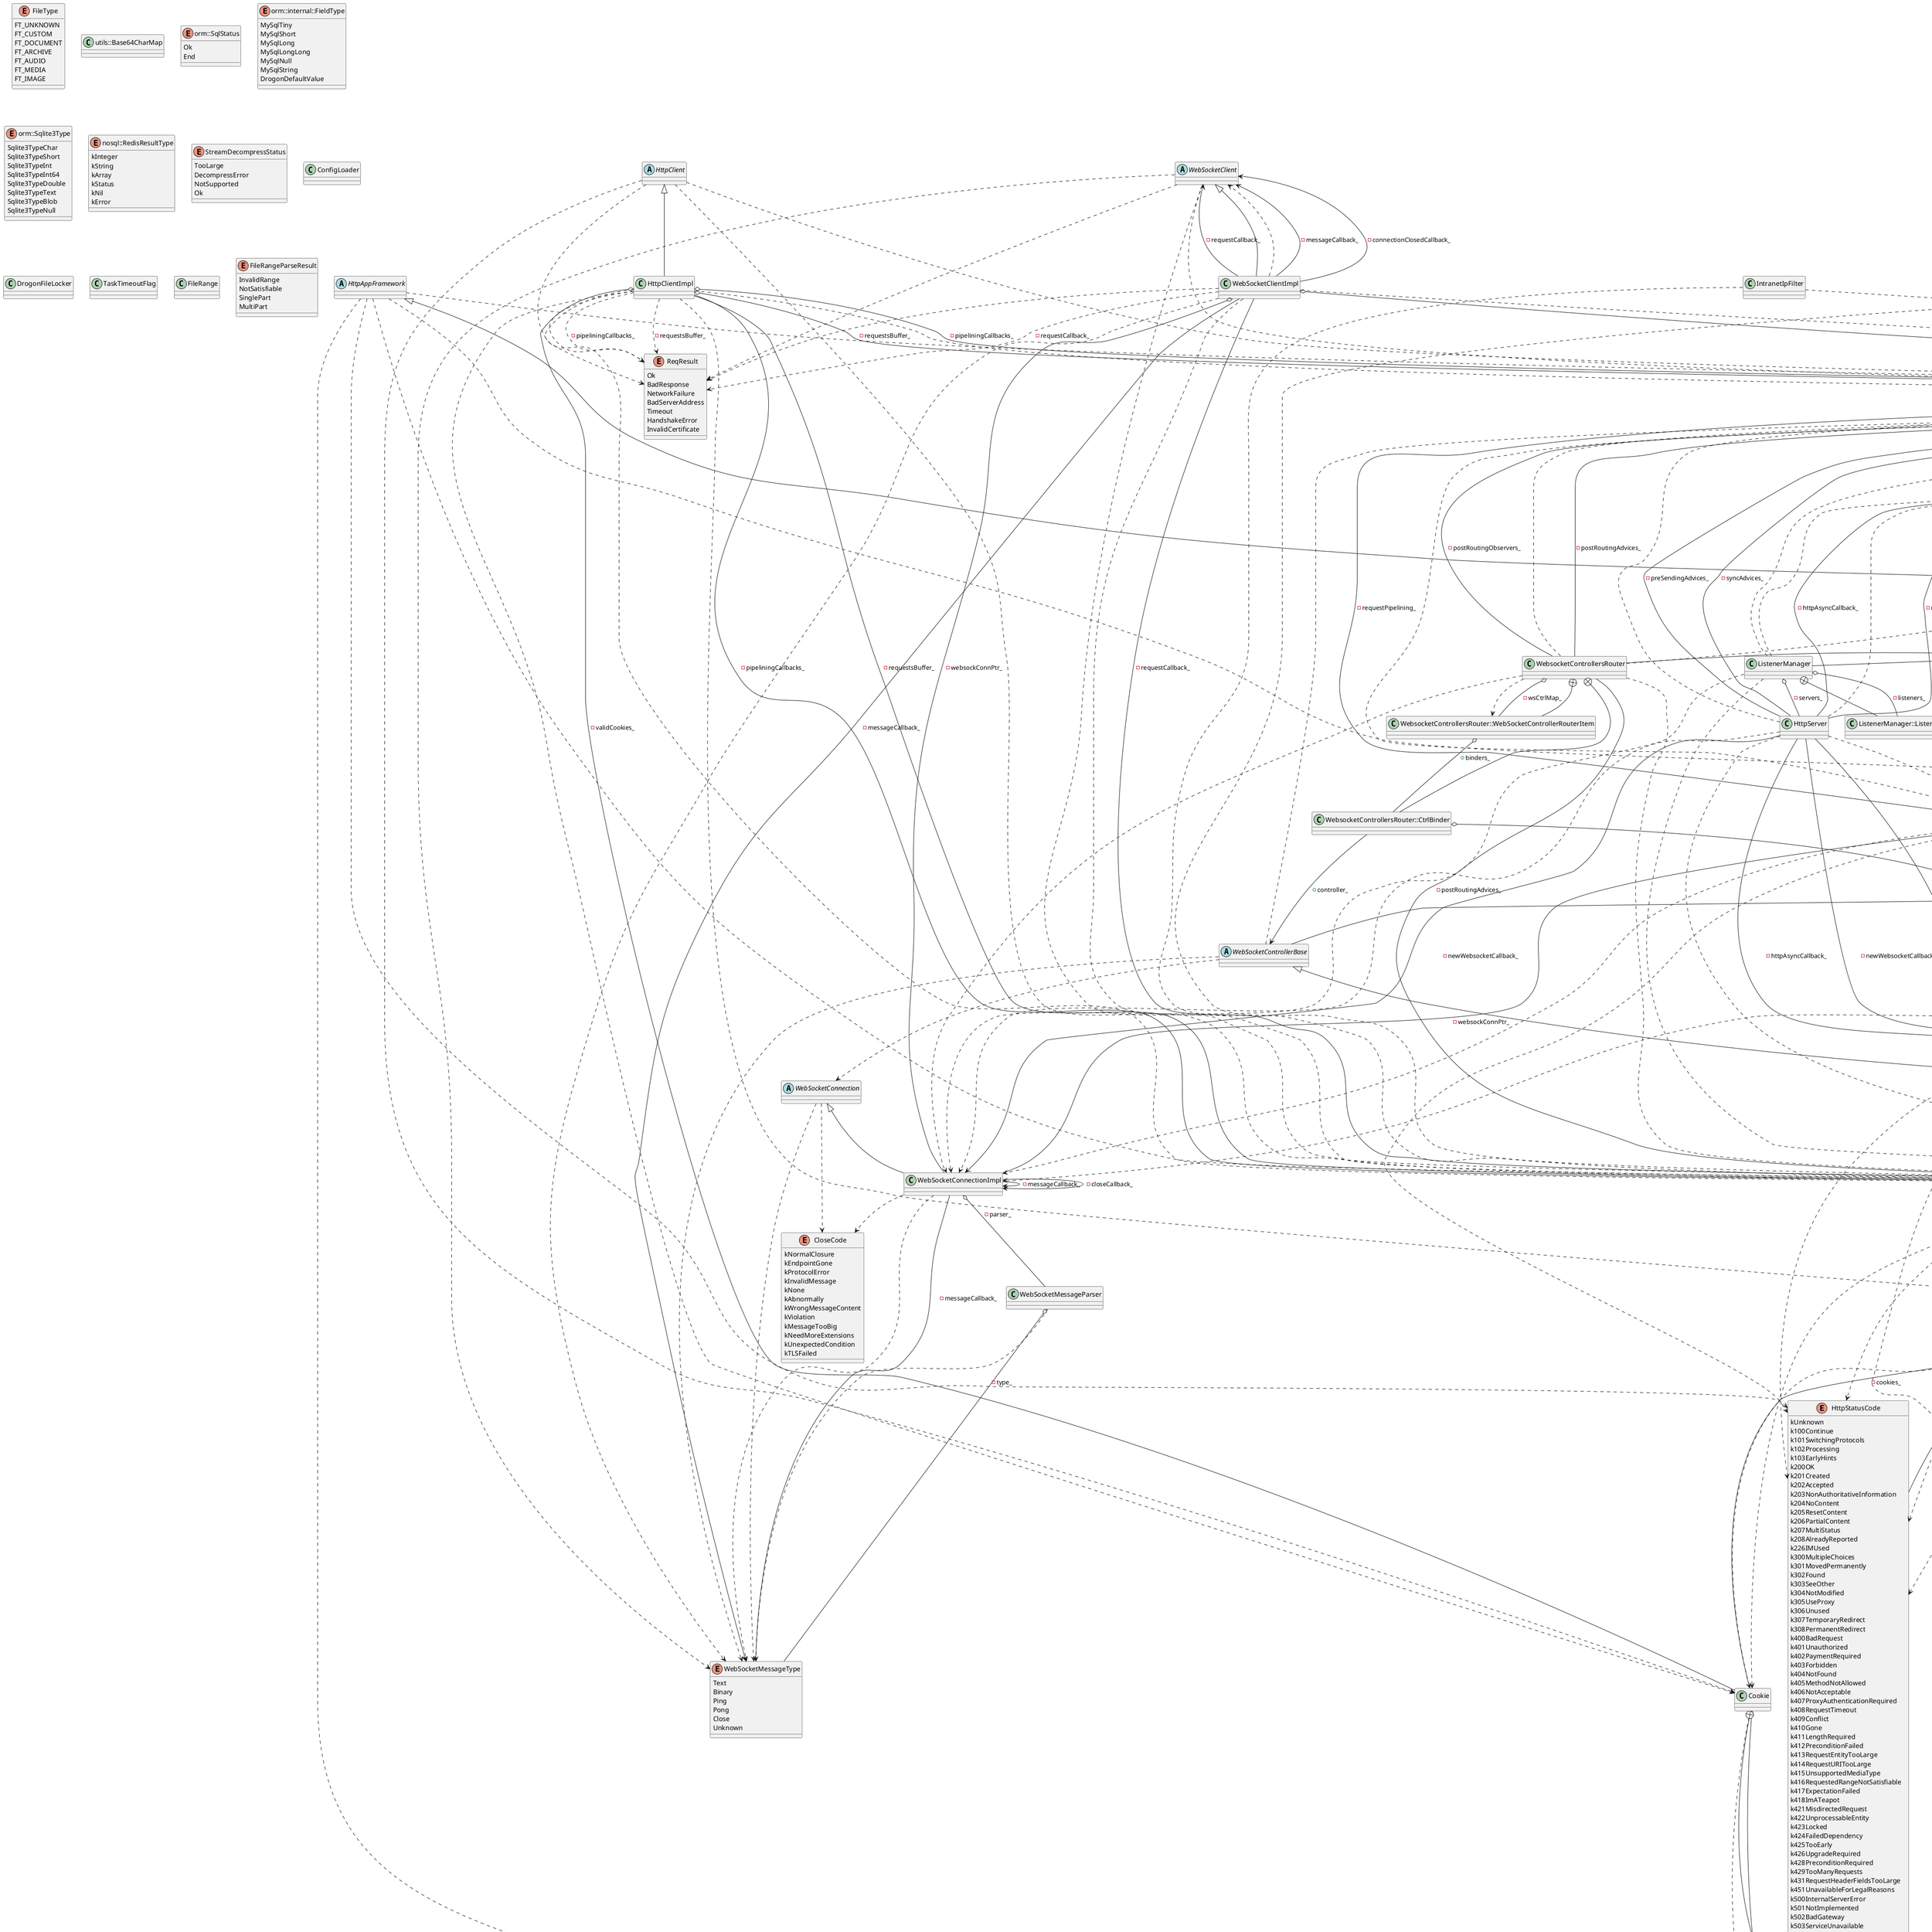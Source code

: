 @startuml
enum "HttpStatusCode" as C_0002294020846573993468
enum C_0002294020846573993468 {
kUnknown
k100Continue
k101SwitchingProtocols
k102Processing
k103EarlyHints
k200OK
k201Created
k202Accepted
k203NonAuthoritativeInformation
k204NoContent
k205ResetContent
k206PartialContent
k207MultiStatus
k208AlreadyReported
k226IMUsed
k300MultipleChoices
k301MovedPermanently
k302Found
k303SeeOther
k304NotModified
k305UseProxy
k306Unused
k307TemporaryRedirect
k308PermanentRedirect
k400BadRequest
k401Unauthorized
k402PaymentRequired
k403Forbidden
k404NotFound
k405MethodNotAllowed
k406NotAcceptable
k407ProxyAuthenticationRequired
k408RequestTimeout
k409Conflict
k410Gone
k411LengthRequired
k412PreconditionFailed
k413RequestEntityTooLarge
k414RequestURITooLarge
k415UnsupportedMediaType
k416RequestedRangeNotSatisfiable
k417ExpectationFailed
k418ImATeapot
k421MisdirectedRequest
k422UnprocessableEntity
k423Locked
k424FailedDependency
k425TooEarly
k426UpgradeRequired
k428PreconditionRequired
k429TooManyRequests
k431RequestHeaderFieldsTooLarge
k451UnavailableForLegalReasons
k500InternalServerError
k501NotImplemented
k502BadGateway
k503ServiceUnavailable
k504GatewayTimeout
k505HTTPVersionNotSupported
k506VariantAlsoNegotiates
k507InsufficientStorage
k508LoopDetected
k510NotExtended
k511NetworkAuthenticationRequired
}
enum "Version" as C_0000197817700020926822
enum C_0000197817700020926822 {
kUnknown
kHttp10
kHttp11
}
enum "ContentType" as C_0002066557435230642449
enum C_0002066557435230642449 {
CT_NONE
CT_APPLICATION_JSON
CT_TEXT_PLAIN
CT_TEXT_HTML
CT_APPLICATION_X_FORM
CT_APPLICATION_X_JAVASCRIPT
CT_TEXT_CSS
CT_TEXT_XML
CT_APPLICATION_XML
CT_TEXT_XSL
CT_APPLICATION_WASM
CT_APPLICATION_OCTET_STREAM
CT_APPLICATION_X_FONT_TRUETYPE
CT_APPLICATION_X_FONT_OPENTYPE
CT_APPLICATION_FONT_WOFF
CT_APPLICATION_FONT_WOFF2
CT_APPLICATION_VND_MS_FONTOBJ
CT_APPLICATION_PDF
CT_IMAGE_SVG_XML
CT_IMAGE_PNG
CT_IMAGE_WEBP
CT_IMAGE_AVIF
CT_IMAGE_JPG
CT_IMAGE_GIF
CT_IMAGE_XICON
CT_IMAGE_ICNS
CT_IMAGE_BMP
CT_MULTIPART_FORM_DATA
CT_CUSTOM
}
enum "FileType" as C_0000046087860677639494
enum C_0000046087860677639494 {
FT_UNKNOWN
FT_CUSTOM
FT_DOCUMENT
FT_ARCHIVE
FT_AUDIO
FT_MEDIA
FT_IMAGE
}
enum "HttpMethod" as C_0002297089588192879184
enum C_0002297089588192879184 {
Get
Post
Head
Put
Delete
Options
Patch
Invalid
}
enum "ReqResult" as C_0002149760671946388471
enum C_0002149760671946388471 {
Ok
BadResponse
NetworkFailure
BadServerAddress
Timeout
HandshakeError
InvalidCertificate
}
enum "WebSocketMessageType" as C_0001493037087324526865
enum C_0001493037087324526865 {
Text
Binary
Ping
Pong
Close
Unknown
}
abstract "HttpMessageBody" as C_0001754708542321847598
abstract C_0001754708542321847598 {
}
enum "HttpMessageBody::BodyType" as C_0000852635415549067921
enum C_0000852635415549067921 {
kNone
kString
kStringView
}
class "HttpMessageStringBody" as C_0001277789552022385231
class C_0001277789552022385231 {
}
class "HttpMessageStringViewBody" as C_0002060394961817502911
class C_0002060394961817502911 {
}
class "DrClassMap" as C_0000226157856975215688
class C_0000226157856975215688 {
}
class "Cookie" as C_0000629720874538387081
class C_0000629720874538387081 {
}
enum "Cookie::SameSite" as C_0001487955549808305189
enum C_0001487955549808305189 {
kNull
kLax
kStrict
kNone
}
class "HttpViewData" as C_0001371109155471867910
class C_0001371109155471867910 {
}
abstract "HttpResponse" as C_0001901795027020512498
abstract C_0001901795027020512498 {
}
class "utils::Base64CharMap" as C_0000809694871541360801
class C_0000809694871541360801 {
}
class "HttpResponseImpl" as C_0000381476730916804538
class C_0000381476730916804538 {
}
class "DrObjectBase" as C_0000948678946378292650
class C_0000948678946378292650 {
}
class "DrObject<T>" as C_0000928351319055387329
class C_0000928351319055387329 {
}
class "Session" as C_0001154883658290103158
class C_0001154883658290103158 {
}
class "Attributes" as C_0000856886442257969515
class C_0000856886442257969515 {
}
class "UploadFile" as C_0001615461992216996730
class C_0001615461992216996730 {
}
abstract "HttpRequest" as C_0001190870941872623442
abstract C_0001190870941872623442 {
}
abstract "HttpFilterBase" as C_0001287349830889935744
abstract C_0001287349830889935744 {
}
class "HttpFilter<T,_Bool AutoCreation>" as C_0000031631007973654078
class C_0000031631007973654078 {
}
class "LocalHostFilter" as C_0001201580713638217777
class C_0001201580713638217777 {
}
class "CallbackEntry" as C_0000090521162796328593
class C_0000090521162796328593 {
}
class "CacheMap<T1,T2>" as C_0001718377259596257071
class C_0001718377259596257071 {
}
class "HttpFile" as C_0001523417402752130926
class C_0001523417402752130926 {
}
class "MultiPartParser" as C_0001601606743768578298
class C_0001601606743768578298 {
}
abstract "DrTemplateBase" as C_0000286555068366301766
abstract C_0000286555068366301766 {
}
class "DrTemplate<T>" as C_0000730908334399288167
class C_0000730908334399288167 {
}
class "NotFound" as C_0001702311134469454529
class C_0001702311134469454529 {
}
enum "PluginStatus" as C_0002179084495633963903
enum C_0002179084495633963903 {
None
Initializing
Initialized
}
abstract "PluginBase" as C_0001766132705992294525
abstract C_0001766132705992294525 {
}
class "IsPlugin<T>" as C_0000757665531058320208
class C_0000757665531058320208 {
}
class "Plugin<T>" as C_0000090245984191403772
class C_0000090245984191403772 {
}
class "orm::DrogonDbException" as C_0000490701912571951483
class C_0000490701912571951483 {
}
class "orm::Failure" as C_0000456369170220033535
class C_0000456369170220033535 {
}
class "orm::BrokenConnection" as C_0001376443961393314631
class C_0001376443961393314631 {
}
class "orm::SqlError" as C_0000110094149694428433
class C_0000110094149694428433 {
}
class "orm::InDoubtError" as C_0001329812002507284968
class C_0001329812002507284968 {
}
class "orm::TransactionRollback" as C_0001914524283162894475
class C_0001914524283162894475 {
}
class "orm::SerializationFailure" as C_0001257602633022102086
class C_0001257602633022102086 {
}
class "orm::StatementCompletionUnknown" as C_0000994616565579621556
class C_0000994616565579621556 {
}
class "orm::DeadlockDetected" as C_0001888794958766654274
class C_0001888794958766654274 {
}
class "orm::InternalError" as C_0002261831672566029641
class C_0002261831672566029641 {
}
class "orm::TimeoutError" as C_0002302674545447868988
class C_0002302674545447868988 {
}
class "orm::UsageError" as C_0000254083566728914352
class C_0000254083566728914352 {
}
class "orm::ArgumentError" as C_0000916768331014483169
class C_0000916768331014483169 {
}
class "orm::ConversionError" as C_0001845087573322512354
class C_0001845087573322512354 {
}
class "orm::RangeError" as C_0001211430318191908949
class C_0001211430318191908949 {
}
class "orm::UnexpectedRows" as C_0000875683457816288818
class C_0000875683457816288818 {
}
class "orm::FeatureNotSupported" as C_0000303146722636107252
class C_0000303146722636107252 {
}
class "orm::DataException" as C_0000450066591467892548
class C_0000450066591467892548 {
}
class "orm::IntegrityConstraintViolation" as C_0000183985701049491110
class C_0000183985701049491110 {
}
class "orm::RestrictViolation" as C_0001486865965422908195
class C_0001486865965422908195 {
}
class "orm::NotNullViolation" as C_0001815296255384798414
class C_0001815296255384798414 {
}
class "orm::ForeignKeyViolation" as C_0000507707051843650703
class C_0000507707051843650703 {
}
class "orm::UniqueViolation" as C_0002008857915781258230
class C_0002008857915781258230 {
}
class "orm::CheckViolation" as C_0001924239052726442346
class C_0001924239052726442346 {
}
class "orm::InvalidCursorState" as C_0001566428556455139836
class C_0001566428556455139836 {
}
class "orm::InvalidSqlStatementName" as C_0000759062901150113307
class C_0000759062901150113307 {
}
class "orm::InvalidCursorName" as C_0001606121618321444316
class C_0001606121618321444316 {
}
class "orm::SyntaxError" as C_0000259099048957574831
class C_0000259099048957574831 {
}
class "orm::UndefinedColumn" as C_0001273053679516529581
class C_0001273053679516529581 {
}
class "orm::UndefinedFunction" as C_0000175001950433608832
class C_0000175001950433608832 {
}
class "orm::UndefinedTable" as C_0000506640526327418335
class C_0000506640526327418335 {
}
class "orm::InsufficientPrivilege" as C_0000615127120924718627
class C_0000615127120924718627 {
}
class "orm::InsufficientResources" as C_0002116496948881352812
class C_0002116496948881352812 {
}
class "orm::DiskFull" as C_0001472863203085702367
class C_0001472863203085702367 {
}
class "orm::OutOfMemory" as C_0000590086373805922620
class C_0000590086373805922620 {
}
class "orm::TooManyConnections" as C_0001565267492265102292
class C_0001565267492265102292 {
}
class "orm::ArrayParser" as C_0001031019763544911241
class C_0001031019763544911241 {
}
enum "orm::ArrayParser::juncture" as C_0000013326278086451119
enum C_0000013326278086451119 {
row_start
row_end
null_value
string_value
done
}
enum "orm::SqlStatus" as C_0000864614178541128980
enum C_0000864614178541128980 {
Ok
End
}
class "orm::Result" as C_0001879694154331038123
class C_0001879694154331038123 {
}
class "orm::Row" as C_0001497249381223800335
class C_0001497249381223800335 {
}
class "orm::Field" as C_0000384421613627818213
class C_0000384421613627818213 {
}
class "orm::ConstResultIterator" as C_0000759497631999745177
class C_0000759497631999745177 {
}
class "orm::ConstReverseResultIterator" as C_0001683013422590829842
class C_0001683013422590829842 {
}
class "orm::ConstRowIterator" as C_0001908145275863799607
class C_0001908145275863799607 {
}
class "orm::ConstReverseRowIterator" as C_0000154149308819588584
class C_0000154149308819588584 {
}
class "orm::DefaultValue" as C_0001242350316431051799
class C_0001242350316431051799 {
}
enum "orm::internal::FieldType" as C_0001803163228504873872
enum C_0001803163228504873872 {
MySqlTiny
MySqlShort
MySqlLong
MySqlLongLong
MySqlNull
MySqlString
DrogonDefaultValue
}
class "orm::internal::FunctionTraits<void (*)()>" as C_0000513185118210984636
class C_0000513185118210984636 {
}
class "orm::internal::FunctionTraits<Function>" as C_0001957603977180218076
class C_0001957603977180218076 {
}
class "orm::internal::FunctionTraits<ReturnType (ClassType::*)(Arguments...) const>" as C_0000443970950058419486
class C_0000443970950058419486 {
}
class "orm::internal::FunctionTraits<ReturnType (ClassType::*)(Arguments...)>" as C_0001417883023260479158
class C_0001417883023260479158 {
}
class "orm::internal::FunctionTraits<void (*)(const orm::Result &)>" as C_0000205829849769570168
class C_0000205829849769570168 {
}
class "orm::internal::FunctionTraits<void (*)(const orm::DrogonDbException &)>" as C_0001346608393855696837
class C_0001346608393855696837 {
}
class "orm::internal::FunctionTraits<void (*)(const std::__exception_ptr::exception_ptr &)>" as C_0001142968759717352443
class C_0001142968759717352443 {
}
class "orm::internal::FunctionTraits<ReturnType (*)(bool>" as C_0000567210264324755522
class C_0000567210264324755522 {
}
class "orm::internal::FunctionTraits<ReturnType (*)(Arguments...)>" as C_0001981897510351264598
class C_0001981897510351264598 {
}
class "orm::internal::VectorTypeTraits<T>" as C_0000786554807114980109
class C_0000786554807114980109 {
}
class "orm::internal::VectorTypeTraits<std::vector<std::shared_ptr<type-parameter-0-0>,std::allocator<std::shared_ptr<type-parameter-0-0>>>>" as C_0000874217699456090752
class C_0000874217699456090752 {
}
class "orm::internal::VectorTypeTraits<std::string>" as C_0001028932301327099173
class C_0001028932301327099173 {
}
class "orm::internal::CallbackArgTypeTraits<T>" as C_0001591051183953441591
class C_0001591051183953441591 {
}
class "orm::internal::CallbackArgTypeTraits<T *>" as C_0000843017854924881578
class C_0000843017854924881578 {
}
class "orm::internal::CallbackArgTypeTraits<T &>" as C_0001623635363292769104
class C_0001623635363292769104 {
}
class "orm::internal::CallbackArgTypeTraits<T &&>" as C_0000449587150521759061
class C_0000449587150521759061 {
}
class "orm::internal::CallbackArgTypeTraits<const type-parameter-0-0 &>" as C_0000863179859175409524
class C_0000863179859175409524 {
}
abstract "orm::internal::CallbackHolderBase" as C_0000811563132313094349
abstract C_0000811563132313094349 {
}
class "orm::internal::CallbackHolder<Function>" as C_0001889359869870982877
class C_0001889359869870982877 {
}
class "orm::internal::SqlBinder" as C_0000468897011034681203
class C_0000468897011034681203 {
}
class "orm::internal::FunctionTraits<>" as C_0002073642679454323555
class C_0002073642679454323555 {
}
enum "orm::ClientType" as C_0002190783142543069125
enum C_0002190783142543069125 {
PostgreSQL
Mysql
Sqlite3
}
enum "orm::Sqlite3Type" as C_0001301027004849434510
enum C_0001301027004849434510 {
Sqlite3TypeChar
Sqlite3TypeShort
Sqlite3TypeInt
Sqlite3TypeInt64
Sqlite3TypeDouble
Sqlite3TypeText
Sqlite3TypeBlob
Sqlite3TypeNull
}
enum "orm::Mode" as C_0001225333086930819835
enum C_0001225333086930819835 {
NonBlocking
Blocking
}
abstract "orm::DbClient" as C_0000471532526581045605
abstract C_0000471532526581045605 {
}
abstract "orm::Transaction" as C_0000456939794030293158
abstract C_0000456939794030293158 {
}
class "orm::ResultImpl" as C_0001955893625886337927
class C_0001955893625886337927 {
}
class "orm::DbClientManager" as C_0001649523481404497031
class C_0001649523481404497031 {
}
class "orm::DbClientManager::DbInfo" as C_0001497202946571780493
class C_0001497202946571780493 {
}
enum "nosql::RedisResultType" as C_0000236628666458416603
enum C_0000236628666458416603 {
kInteger
kString
kArray
kStatus
kNil
kError
}
class "nosql::RedisResult" as C_0000050005081244291018
class C_0000050005081244291018 {
}
enum "nosql::RedisErrorCode" as C_0001312001361169551649
enum C_0001312001361169551649 {
kNone
kUnknown
kConnectionBroken
kNoConnectionAvailable
kRedisError
kInternalError
kTransactionCancelled
kBadType
kTimeout
}
class "nosql::RedisException" as C_0000559300651359055504
class C_0000559300651359055504 {
}
abstract "nosql::RedisClient" as C_0001883779199158262454
abstract C_0001883779199158262454 {
}
abstract "nosql::RedisTransaction" as C_0000602502027937678388
abstract C_0000602502027937678388 {
}
class "nosql::RedisClientManager" as C_0001774738376105557712
class C_0001774738376105557712 {
}
class "nosql::RedisClientManager::RedisInfo" as C_0001518117358466478640
class C_0001518117358466478640 {
}
abstract "HttpAppFramework" as C_0000562806535167206749
abstract C_0000562806535167206749 {
}
abstract "HttpSimpleControllerBase" as C_0000128620413217137181
abstract C_0000128620413217137181 {
}
class "HttpFileImpl" as C_0000430861576536820587
class C_0000430861576536820587 {
}
abstract "WebSocketControllerBase" as C_0001615046545627727628
abstract C_0001615046545627727628 {
}
class "HttpControllerBase" as C_0001847958496230053998
class C_0001847958496230053998 {
}
class "InitBeforeMainFunction" as C_0000020484508416173121
class C_0000020484508416173121 {
}
class "HttpAppFrameworkImpl" as C_0001004757924792929683
class C_0001004757924792929683 {
}
class "CacheFile" as C_0001602196388412231876
class C_0001602196388412231876 {
}
enum "StreamDecompressStatus" as C_0000163356329807892547
enum C_0000163356329807892547 {
TooLarge
DecompressError
NotSupported
Ok
}
class "HttpRequestImpl" as C_0001077445029966790851
class C_0001077445029966790851 {
}
abstract "HttpClient" as C_0000193386755456182691
abstract C_0000193386755456182691 {
}
class "HttpClientImpl" as C_0000566347777129574936
class C_0000566347777129574936 {
}
enum "CloseCode" as C_0000861956644728290368
enum C_0000861956644728290368 {
kNormalClosure
kEndpointGone
kProtocolError
kInvalidMessage
kNone
kAbnormally
kWrongMessageContent
kViolation
kMessageTooBig
kNeedMoreExtensions
kUnexpectedCondition
kTLSFailed
}
abstract "WebSocketConnection" as C_0001703545934693630165
abstract C_0001703545934693630165 {
}
class "WebSocketMessageParser" as C_0001454627024293785596
class C_0001454627024293785596 {
}
class "WebSocketConnectionImpl" as C_0001836657483865143021
class C_0001836657483865143021 {
}
class "IOThreadStorage<C>" as C_0002158017326150546890
class C_0002158017326150546890 {
}
class "CacheMap<std::string,char>" as C_0002089220607717350710
class C_0002089220607717350710 {
}
class "IOThreadStorage<std::unique_ptr<CacheMap<std::string,char>>>" as C_0001314571613852665946
class C_0001314571613852665946 {
}
class "IOThreadStorage<std::unordered_map<std::string,std::shared_ptr<HttpResponse>>>" as C_0002042351670502806168
class C_0002042351670502806168 {
}
class "IOThreadStorage<std::vector<StaticFileRouter::Location>>" as C_0001088808863620520423
class C_0001088808863620520423 {
}
class "StaticFileRouter" as C_0000353826227210189722
class C_0000353826227210189722 {
}
class "StaticFileRouter::Location" as C_0002125829796809284373
class C_0002125829796809284373 {
}
class "HttpSimpleControllersRouter" as C_0001970446989037272555
class C_0001970446989037272555 {
}
class "IOThreadStorage<std::shared_ptr<HttpResponse>>" as C_0000711739037540363664
class C_0000711739037540363664 {
}
class "HttpSimpleControllersRouter::CtrlBinder" as C_0000237939532735631414
class C_0000237939532735631414 {
}
class "HttpSimpleControllersRouter::SimpleControllerRouterItem" as C_0002203494727312975440
class C_0002203494727312975440 {
}
class "HttpControllersRouter" as C_0001615151661652650598
class C_0001615151661652650598 {
}
class "HttpControllersRouter::CtrlBinder" as C_0001939988057338123788
class C_0001939988057338123788 {
}
class "HttpControllersRouter::HttpControllerRouterItem" as C_0000260564229199487794
class C_0000260564229199487794 {
}
class "WebsocketControllersRouter" as C_0000951993459401033861
class C_0000951993459401033861 {
}
class "WebsocketControllersRouter::CtrlBinder" as C_0000569064083657833721
class C_0000569064083657833721 {
}
class "WebsocketControllersRouter::WebSocketControllerRouterItem" as C_0000042962292710655856
class C_0000042962292710655856 {
}
class "ConfigLoader" as C_0001501409930325618238
class C_0001501409930325618238 {
}
class "HttpServer" as C_0001484050858330124819
class C_0001484050858330124819 {
}
class "PluginsManager" as C_0000335650429468284846
class C_0000335650429468284846 {
}
class "ListenerManager" as C_0000608763234271505368
class C_0000608763234271505368 {
}
class "ListenerManager::ListenerInfo" as C_0000781328503342001494
class C_0000781328503342001494 {
}
class "SharedLibManager" as C_0001894840575198633229
class C_0001894840575198633229 {
}
class "SharedLibManager::DLStat" as C_0000775104609686592134
class C_0000775104609686592134 {
}
class "CacheMap<std::string,std::shared_ptr<Session>>" as C_0000265559757505396166
class C_0000265559757505396166 {
}
class "SessionManager" as C_0001631916368591596960
class C_0001631916368591596960 {
}
class "IOThreadStorage<std::shared_ptr<orm::DbClient>>" as C_0000607020710647024835
class C_0000607020710647024835 {
}
class "IOThreadStorage<std::shared_ptr<nosql::RedisClient>>" as C_0002290647563351137987
class C_0002290647563351137987 {
}
class "HttpRequestParser" as C_0001720364280583232565
class C_0001720364280583232565 {
}
class "HttpSimpleController<T,_Bool AutoCreation>" as C_0001833788982003182044
class C_0001833788982003182044 {
}
class "DrogonFileLocker" as C_0000181996994286112818
class C_0000181996994286112818 {
}
class "TaskTimeoutFlag" as C_0001532938012186904630
class C_0001532938012186904630 {
}
class "HttpResponseParser" as C_0000280643349295394173
class C_0000280643349295394173 {
}
enum "HttpResponseParser::HttpResponseParseStatus" as C_0001078159361922693772
enum C_0001078159361922693772 {
kExpectResponseLine
kExpectHeaders
kExpectBody
kExpectChunkLen
kExpectChunkBody
kExpectLastEmptyChunk
kExpectClose
kGotAll
}
class "FileRange" as C_0001172907301280190169
class C_0001172907301280190169 {
}
enum "FileRangeParseResult" as C_0000148446921052747184
enum C_0000148446921052747184 {
InvalidRange
NotSatisfiable
SinglePart
MultiPart
}
class "HttpController<T,_Bool AutoCreation>" as C_0001995789392269599386
class C_0001995789392269599386 {
}
class "plugin::SecureSSLRedirector" as C_0000220070499246235988
class C_0000220070499246235988 {
}
class "plugin::AccessLogger" as C_0000244520623122674747
class C_0000244520623122674747 {
}
class "plugin::RealIpResolver" as C_0000941513324950733499
class C_0000941513324950733499 {
}
class "plugin::RealIpResolver::CIDR" as C_0000588206118501503939
class C_0000588206118501503939 {
}
class "HttpFileUploadRequest" as C_0001858718572891983498
class C_0001858718572891983498 {
}
enum "HttpRequestParser::HttpRequestParseStatus" as C_0001536302578813986291
enum C_0001536302578813986291 {
kExpectMethod
kExpectRequestLine
kExpectHeaders
kExpectBody
kExpectChunkLen
kExpectChunkBody
kExpectLastEmptyChunk
kGotAll
}
class "IntranetIpFilter" as C_0001135131880391382868
class C_0001135131880391382868 {
}
abstract "WebSocketClient" as C_0000082344787903276426
abstract C_0000082344787903276426 {
}
class "WebSocketClientImpl" as C_0001480640962659994258
class C_0001480640962659994258 {
}
class "WebSocketController<T,_Bool AutoCreation>" as C_0000806111021869891832
class C_0000806111021869891832 {
}
C_0001754708542321847598 o-- C_0000852635415549067921 : #type_
C_0000852635415549067921 --+ C_0001754708542321847598
C_0001754708542321847598 <|-- C_0001277789552022385231
C_0001754708542321847598 <|-- C_0002060394961817502911
C_0000226157856975215688 ..> C_0000948678946378292650
C_0000629720874538387081 ..> C_0001487955549808305189
C_0000629720874538387081 o-- C_0001487955549808305189 : -sameSite_
C_0001487955549808305189 --+ C_0000629720874538387081
C_0001901795027020512498 ..> C_0002294020846573993468
C_0001901795027020512498 ..> C_0000197817700020926822
C_0001901795027020512498 ..> C_0002066557435230642449
C_0001901795027020512498 ..> C_0000629720874538387081
C_0001901795027020512498 ..> C_0001371109155471867910
C_0000381476730916804538 ..> C_0002294020846573993468
C_0000381476730916804538 ..> C_0002066557435230642449
C_0000381476730916804538 ..> C_0000197817700020926822
C_0000381476730916804538 ..> C_0000629720874538387081
C_0000381476730916804538 o-- C_0000629720874538387081 : -cookies_
C_0000381476730916804538 o-- C_0002294020846573993468 : -statusCode_
C_0000381476730916804538 o-- C_0000197817700020926822 : -version_
C_0000381476730916804538 --> C_0001754708542321847598 : -bodyPtr_
C_0000381476730916804538 o-- C_0002066557435230642449 : -contentType_
C_0000381476730916804538 <.. C_0000280643349295394173 : +<<friend>>
C_0001901795027020512498 <|-- C_0000381476730916804538
C_0000948678946378292650 <|-- C_0000928351319055387329
C_0001154883658290103158 <.. C_0001004757924792929683 : +<<friend>>
C_0001154883658290103158 <.. C_0001631916368591596960 : +<<friend>>
C_0001615461992216996730 ..> C_0002066557435230642449
C_0001615461992216996730 o-- C_0002066557435230642449 : -contentType_
C_0001190870941872623442 ..> C_0002297089588192879184
C_0001190870941872623442 ..> C_0002066557435230642449
C_0001190870941872623442 ..> C_0001615461992216996730
C_0001287349830889935744 ..> C_0001190870941872623442
C_0001287349830889935744 ..> C_0001901795027020512498
C_0000948678946378292650 <|-- C_0001287349830889935744
C_0000928351319055387329 <|-- C_0000031631007973654078
C_0001287349830889935744 <|-- C_0000031631007973654078
C_0001201580713638217777 ..> C_0001190870941872623442
C_0001201580713638217777 ..> C_0001901795027020512498
C_0001718377259596257071 ..> C_0000090521162796328593
C_0001718377259596257071 o-- C_0000090521162796328593 : -wheels_
C_0001523417402752130926 ..> C_0000430861576536820587
C_0001523417402752130926 --> C_0000430861576536820587 : -implPtr_
C_0001601606743768578298 ..> C_0001190870941872623442
C_0001601606743768578298 o-- C_0001523417402752130926 : #files_
C_0001601606743768578298 o-- C_0001190870941872623442 : #requestPtr_
C_0000286555068366301766 ..> C_0001371109155471867910
C_0000948678946378292650 <|-- C_0000286555068366301766
C_0000928351319055387329 <|-- C_0000730908334399288167
C_0000286555068366301766 <|-- C_0000730908334399288167
C_0001702311134469454529 ..> C_0001371109155471867910
C_0001766132705992294525 o-- C_0002179084495633963903 : -status_
C_0001766132705992294525 --> C_0001766132705992294525 : -dependencies_
C_0001766132705992294525 --> C_0001766132705992294525 : -initializedCallback_
C_0001766132705992294525 <.. C_0000335650429468284846 : +<<friend>>
C_0000948678946378292650 <|-- C_0001766132705992294525
C_0000757665531058320208 ..> C_0001766132705992294525
C_0001766132705992294525 <|-- C_0000090245984191403772
C_0000928351319055387329 <|-- C_0000090245984191403772
C_0000490701912571951483 <|-- C_0000456369170220033535
C_0000456369170220033535 <|-- C_0001376443961393314631
C_0000456369170220033535 <|-- C_0000110094149694428433
C_0000456369170220033535 <|-- C_0001329812002507284968
C_0000456369170220033535 <|-- C_0001914524283162894475
C_0001914524283162894475 <|-- C_0001257602633022102086
C_0001914524283162894475 <|-- C_0000994616565579621556
C_0001914524283162894475 <|-- C_0001888794958766654274
C_0000490701912571951483 <|-- C_0002261831672566029641
C_0000490701912571951483 <|-- C_0002302674545447868988
C_0000490701912571951483 <|-- C_0000254083566728914352
C_0000490701912571951483 <|-- C_0000916768331014483169
C_0000490701912571951483 <|-- C_0001845087573322512354
C_0000490701912571951483 <|-- C_0001211430318191908949
C_0001211430318191908949 <|-- C_0000875683457816288818
C_0000110094149694428433 <|-- C_0000303146722636107252
C_0000110094149694428433 <|-- C_0000450066591467892548
C_0000110094149694428433 <|-- C_0000183985701049491110
C_0000183985701049491110 <|-- C_0001486865965422908195
C_0000183985701049491110 <|-- C_0001815296255384798414
C_0000183985701049491110 <|-- C_0000507707051843650703
C_0000183985701049491110 <|-- C_0002008857915781258230
C_0000183985701049491110 <|-- C_0001924239052726442346
C_0000110094149694428433 <|-- C_0001566428556455139836
C_0000110094149694428433 <|-- C_0000759062901150113307
C_0000110094149694428433 <|-- C_0001606121618321444316
C_0000110094149694428433 <|-- C_0000259099048957574831
C_0000259099048957574831 <|-- C_0001273053679516529581
C_0000259099048957574831 <|-- C_0000175001950433608832
C_0000259099048957574831 <|-- C_0000506640526327418335
C_0000110094149694428433 <|-- C_0000615127120924718627
C_0000110094149694428433 <|-- C_0002116496948881352812
C_0002116496948881352812 <|-- C_0001472863203085702367
C_0002116496948881352812 <|-- C_0000590086373805922620
C_0001376443961393314631 <|-- C_0001565267492265102292
C_0000013326278086451119 --+ C_0001031019763544911241
C_0001879694154331038123 ..> C_0001955893625886337927
C_0001879694154331038123 o-- C_0001955893625886337927 : -resultPtr_
C_0001879694154331038123 <.. C_0001497249381223800335 : +<<friend>>
C_0001879694154331038123 <.. C_0000384421613627818213 : +<<friend>>
C_0001497249381223800335 ..> C_0001879694154331038123
C_0001497249381223800335 o-- C_0001879694154331038123 : -result_
C_0001497249381223800335 <.. C_0001879694154331038123 : +<<friend>>
C_0001497249381223800335 <.. C_0000384421613627818213 : +<<friend>>
C_0000384421613627818213 ..> C_0001497249381223800335
C_0000384421613627818213 o-- C_0001879694154331038123 : -result_
C_0000384421613627818213 <.. C_0001497249381223800335 : +<<friend>>
C_0000759497631999745177 ..> C_0001879694154331038123
C_0000759497631999745177 <.. C_0001879694154331038123 : +<<friend>>
C_0001497249381223800335 <|-- C_0000759497631999745177
C_0001683013422590829842 ..> C_0000759497631999745177
C_0000759497631999745177 <|-- C_0001683013422590829842
C_0001908145275863799607 ..> C_0001497249381223800335
C_0001908145275863799607 <.. C_0001497249381223800335 : +<<friend>>
C_0000384421613627818213 <|-- C_0001908145275863799607
C_0000154149308819588584 ..> C_0001908145275863799607
C_0001908145275863799607 <|-- C_0000154149308819588584
C_0000513185118210984636 ..|> C_0002073642679454323555
C_0000443970950058419486 ..|> C_0001957603977180218076
C_0001981897510351264598 <|-- C_0000443970950058419486
C_0001417883023260479158 ..|> C_0001957603977180218076
C_0001981897510351264598 <|-- C_0001417883023260479158
C_0000205829849769570168 ..|> C_0001957603977180218076
C_0001346608393855696837 ..|> C_0001957603977180218076
C_0001142968759717352443 ..|> C_0001957603977180218076
C_0000567210264324755522 ..|> C_0001957603977180218076
C_0001981897510351264598 <|-- C_0000567210264324755522
C_0001981897510351264598 ..|> C_0001957603977180218076
C_0000874217699456090752 ..|> C_0000786554807114980109
C_0001028932301327099173 ..|> C_0000786554807114980109
C_0000843017854924881578 ..|> C_0001591051183953441591
C_0001623635363292769104 ..|> C_0001591051183953441591
C_0000449587150521759061 ..|> C_0001591051183953441591
C_0000863179859175409524 ..|> C_0001591051183953441591
C_0000811563132313094349 ..> C_0001879694154331038123
C_0001889359869870982877 ..> C_0001879694154331038123
C_0001889359869870982877 ..> C_0001497249381223800335
C_0001889359869870982877 ..> C_0000384421613627818213
C_0000811563132313094349 <|-- C_0001889359869870982877
C_0000468897011034681203 ..> C_0000471532526581045605
C_0000468897011034681203 ..> C_0002190783142543069125
C_0000468897011034681203 ..> C_0001242350316431051799
C_0000468897011034681203 ..> C_0001225333086930819835
C_0000468897011034681203 --> C_0000471532526581045605 : -client_
C_0000468897011034681203 o-- C_0001225333086930819835 : -mode_
C_0000468897011034681203 --> C_0000811563132313094349 : -callbackHolder_
C_0000468897011034681203 --> C_0000490701912571951483 : -exceptionCallback_
C_0000468897011034681203 o-- C_0002190783142543069125 : -type_
C_0000471532526581045605 ..> C_0000456939794030293158
C_0000471532526581045605 ..> C_0001879694154331038123
C_0000471532526581045605 o-- C_0002190783142543069125 : #type_
C_0000471532526581045605 <.. C_0000468897011034681203 : +<<friend>>
C_0000471532526581045605 <|-- C_0000456939794030293158
C_0001649523481404497031 o-- C_0000471532526581045605 : -dbClientsMap_
C_0001649523481404497031 o-- C_0001497202946571780493 : -dbInfos_
C_0001649523481404497031 ..> C_0000607020710647024835
C_0001649523481404497031 o-- C_0000607020710647024835 : -dbFastClientsMap_
C_0001497202946571780493 o-- C_0002190783142543069125 : +dbType_
C_0001497202946571780493 --+ C_0001649523481404497031
C_0000559300651359055504 ..> C_0001312001361169551649
C_0000559300651359055504 o-- C_0001312001361169551649 : -code_
C_0001883779199158262454 ..> C_0000050005081244291018
C_0001883779199158262454 ..> C_0000559300651359055504
C_0001883779199158262454 ..> C_0000602502027937678388
C_0000602502027937678388 ..> C_0000050005081244291018
C_0000602502027937678388 ..> C_0000559300651359055504
C_0001883779199158262454 <|-- C_0000602502027937678388
C_0001774738376105557712 o-- C_0001883779199158262454 : -redisClientsMap_
C_0001774738376105557712 ..> C_0002290647563351137987
C_0001774738376105557712 o-- C_0002290647563351137987 : -redisFastClientsMap_
C_0001774738376105557712 o-- C_0001518117358466478640 : -redisInfos_
C_0001518117358466478640 --+ C_0001774738376105557712
C_0000562806535167206749 ..> C_0001901795027020512498
C_0000562806535167206749 ..> C_0002294020846573993468
C_0000562806535167206749 ..> C_0001190870941872623442
C_0000562806535167206749 ..> C_0001487955549808305189
C_0000562806535167206749 ..> C_0002297089588192879184
C_0000128620413217137181 ..> C_0001190870941872623442
C_0000128620413217137181 ..> C_0001901795027020512498
C_0000948678946378292650 <|-- C_0000128620413217137181
C_0000430861576536820587 ..> C_0001190870941872623442
C_0000430861576536820587 ..> C_0002066557435230642449
C_0000430861576536820587 o-- C_0001190870941872623442 : -requestPtr_
C_0000430861576536820587 o-- C_0002066557435230642449 : -contentType_
C_0001615046545627727628 ..> C_0001703545934693630165
C_0001615046545627727628 ..> C_0001493037087324526865
C_0001615046545627727628 ..> C_0001190870941872623442
C_0000948678946378292650 <|-- C_0001615046545627727628
C_0001004757924792929683 ..> C_0001901795027020512498
C_0001004757924792929683 ..> C_0002294020846573993468
C_0001004757924792929683 ..> C_0001190870941872623442
C_0001004757924792929683 ..> C_0001077445029966790851
C_0001004757924792929683 ..> C_0001487955549808305189
C_0001004757924792929683 ..> C_0002297089588192879184
C_0001004757924792929683 ..> C_0001836657483865143021
C_0001004757924792929683 o-- C_0001487955549808305189 : -sessionSameSite_
C_0001004757924792929683 o-- C_0000353826227210189722 : -staticFileRouterPtr_
C_0001004757924792929683 o-- C_0001615151661652650598 : -httpCtrlsRouterPtr_
C_0001004757924792929683 o-- C_0001970446989037272555 : -httpSimpleCtrlsRouterPtr_
C_0001004757924792929683 o-- C_0000951993459401033861 : -websockCtrlsRouterPtr_
C_0001004757924792929683 o-- C_0000608763234271505368 : -listenerManagerPtr_
C_0001004757924792929683 o-- C_0000335650429468284846 : -pluginsManagerPtr_
C_0001004757924792929683 o-- C_0001649523481404497031 : -dbClientManagerPtr_
C_0001004757924792929683 o-- C_0001774738376105557712 : -redisClientManagerPtr_
C_0001004757924792929683 o-- C_0001894840575198633229 : -sharedLibManagerPtr_
C_0001004757924792929683 o-- C_0001631916368591596960 : -sessionManagerPtr_
C_0001004757924792929683 o-- C_0001901795027020512498 : -custom404_
C_0001004757924792929683 ..> C_0002294020846573993468 : -customErrorHandler_
C_0001004757924792929683 --> C_0001901795027020512498 : -responseCreationAdvices_
C_0001004757924792929683 --> C_0001190870941872623442 : -syncAdvices_
C_0001004757924792929683 --> C_0001190870941872623442 : -preRoutingAdvices_
C_0001004757924792929683 --> C_0001901795027020512498 : -preRoutingAdvices_
C_0001004757924792929683 --> C_0001190870941872623442 : -postRoutingAdvices_
C_0001004757924792929683 --> C_0001901795027020512498 : -postRoutingAdvices_
C_0001004757924792929683 --> C_0001190870941872623442 : -preHandlingAdvices_
C_0001004757924792929683 --> C_0001901795027020512498 : -preHandlingAdvices_
C_0001004757924792929683 --> C_0001190870941872623442 : -postHandlingAdvices_
C_0001004757924792929683 --> C_0001901795027020512498 : -postHandlingAdvices_
C_0001004757924792929683 --> C_0001190870941872623442 : -preSendingAdvices_
C_0001004757924792929683 --> C_0001901795027020512498 : -preSendingAdvices_
C_0001004757924792929683 --> C_0001190870941872623442 : -preRoutingObservers_
C_0001004757924792929683 --> C_0001190870941872623442 : -postRoutingObservers_
C_0001004757924792929683 --> C_0001190870941872623442 : -preHandlingObservers_
C_0001004757924792929683 --> C_0001190870941872623442 : -exceptionHandler_
C_0001004757924792929683 --> C_0001901795027020512498 : -exceptionHandler_
C_0001004757924792929683 --> C_0000020484508416173121 : -initFirst_
C_0000562806535167206749 <|-- C_0001004757924792929683
C_0001077445029966790851 ..> C_0000197817700020926822
C_0001077445029966790851 ..> C_0002297089588192879184
C_0001077445029966790851 ..> C_0001154883658290103158
C_0001077445029966790851 ..> C_0002066557435230642449
C_0001077445029966790851 o-- C_0002297089588192879184 : -method_
C_0001077445029966790851 o-- C_0000197817700020926822 : -version_
C_0001077445029966790851 o-- C_0001154883658290103158 : -sessionPtr_
C_0001077445029966790851 o-- C_0000856886442257969515 : -attributesPtr_
C_0001077445029966790851 o-- C_0001602196388412231876 : -cacheFilePtr_
C_0001077445029966790851 o-- C_0002066557435230642449 : #contentType_
C_0001077445029966790851 <.. C_0001190870941872623442 : +<<friend>>
C_0001077445029966790851 <.. C_0001720364280583232565 : +<<friend>>
C_0001190870941872623442 <|-- C_0001077445029966790851
C_0000193386755456182691 ..> C_0001190870941872623442
C_0000193386755456182691 ..> C_0002149760671946388471
C_0000193386755456182691 ..> C_0001901795027020512498
C_0000193386755456182691 ..> C_0000629720874538387081
C_0000566347777129574936 ..> C_0001190870941872623442
C_0000566347777129574936 ..> C_0002149760671946388471
C_0000566347777129574936 ..> C_0001901795027020512498
C_0000566347777129574936 ..> C_0000629720874538387081
C_0000566347777129574936 ..> C_0000381476730916804538
C_0000566347777129574936 o-- C_0001190870941872623442 : -pipeliningCallbacks_
C_0000566347777129574936 ..> C_0002149760671946388471 : -pipeliningCallbacks_
C_0000566347777129574936 --> C_0001901795027020512498 : -pipeliningCallbacks_
C_0000566347777129574936 o-- C_0001190870941872623442 : -requestsBuffer_
C_0000566347777129574936 ..> C_0002149760671946388471 : -requestsBuffer_
C_0000566347777129574936 --> C_0001901795027020512498 : -requestsBuffer_
C_0000566347777129574936 o-- C_0000629720874538387081 : -validCookies_
C_0000193386755456182691 <|-- C_0000566347777129574936
C_0001703545934693630165 ..> C_0001493037087324526865
C_0001703545934693630165 ..> C_0000861956644728290368
C_0001454627024293785596 ..> C_0001493037087324526865
C_0001454627024293785596 o-- C_0001493037087324526865 : -type_
C_0001836657483865143021 ..> C_0001493037087324526865
C_0001836657483865143021 ..> C_0000861956644728290368
C_0001836657483865143021 o-- C_0001454627024293785596 : -parser_
C_0001836657483865143021 --> C_0001836657483865143021 : -messageCallback_
C_0001836657483865143021 --> C_0001493037087324526865 : -messageCallback_
C_0001836657483865143021 --> C_0001836657483865143021 : -closeCallback_
C_0001703545934693630165 <|-- C_0001836657483865143021
C_0002089220607717350710 ..|> C_0001718377259596257071
C_0001314571613852665946 ..> C_0002089220607717350710
C_0001314571613852665946 ..|> C_0002158017326150546890
C_0002042351670502806168 ..|> C_0002158017326150546890
C_0001088808863620520423 ..|> C_0002158017326150546890
C_0000353826227210189722 ..> C_0001077445029966790851
C_0000353826227210189722 ..> C_0001901795027020512498
C_0000353826227210189722 ..> C_0001190870941872623442
C_0000353826227210189722 ..> C_0001314571613852665946
C_0000353826227210189722 o-- C_0001314571613852665946 : -staticFilesCacheMap_
C_0000353826227210189722 ..> C_0002042351670502806168
C_0000353826227210189722 o-- C_0002042351670502806168 : -staticFilesCache_
C_0000353826227210189722 --> C_0001190870941872623442 : -defaultHandler_
C_0000353826227210189722 --> C_0001901795027020512498 : -defaultHandler_
C_0000353826227210189722 ..> C_0001088808863620520423
C_0000353826227210189722 --> C_0001088808863620520423 : -ioLocationsPtr_
C_0000353826227210189722 --> C_0002125829796809284373 : -ioLocationsPtr_
C_0000353826227210189722 o-- C_0002125829796809284373 : -locations_
C_0002125829796809284373 o-- C_0001287349830889935744 : +filters_
C_0002125829796809284373 --+ C_0000353826227210189722
C_0001970446989037272555 ..> C_0001615151661652650598
C_0001970446989037272555 ..> C_0001190870941872623442
C_0001970446989037272555 ..> C_0001901795027020512498
C_0001970446989037272555 ..> C_0001077445029966790851
C_0001970446989037272555 ..> C_0000237939532735631414
C_0001970446989037272555 ..> C_0002203494727312975440
C_0001970446989037272555 --> C_0001615151661652650598 : -httpCtrlsRouter_
C_0001970446989037272555 --> C_0001190870941872623442 : -postRoutingAdvices_
C_0001970446989037272555 --> C_0001901795027020512498 : -postRoutingAdvices_
C_0001970446989037272555 --> C_0001190870941872623442 : -preHandlingAdvices_
C_0001970446989037272555 --> C_0001901795027020512498 : -preHandlingAdvices_
C_0001970446989037272555 --> C_0001190870941872623442 : -postRoutingObservers_
C_0001970446989037272555 --> C_0001190870941872623442 : -preHandlingObservers_
C_0001970446989037272555 --> C_0001190870941872623442 : -postHandlingAdvices_
C_0001970446989037272555 --> C_0001901795027020512498 : -postHandlingAdvices_
C_0001970446989037272555 o-- C_0002203494727312975440 : -simpleCtrlMap_
C_0000711739037540363664 ..|> C_0002158017326150546890
C_0000237939532735631414 --> C_0000128620413217137181 : +controller_
C_0000237939532735631414 o-- C_0001287349830889935744 : +filters_
C_0000237939532735631414 o-- C_0000711739037540363664 : +responseCache_
C_0000237939532735631414 --+ C_0001970446989037272555
C_0002203494727312975440 o-- C_0000237939532735631414 : +binders_
C_0002203494727312975440 --+ C_0001970446989037272555
C_0001615151661652650598 ..> C_0000353826227210189722
C_0001615151661652650598 ..> C_0001190870941872623442
C_0001615151661652650598 ..> C_0001901795027020512498
C_0001615151661652650598 ..> C_0002297089588192879184
C_0001615151661652650598 ..> C_0001077445029966790851
C_0001615151661652650598 ..> C_0001939988057338123788
C_0001615151661652650598 ..> C_0000260564229199487794
C_0001615151661652650598 --> C_0000353826227210189722 : -fileRouter_
C_0001615151661652650598 o-- C_0000260564229199487794 : -ctrlMap_
C_0001615151661652650598 o-- C_0000260564229199487794 : -ctrlVector_
C_0001615151661652650598 --> C_0001190870941872623442 : -postRoutingAdvices_
C_0001615151661652650598 --> C_0001901795027020512498 : -postRoutingAdvices_
C_0001615151661652650598 --> C_0001190870941872623442 : -preHandlingAdvices_
C_0001615151661652650598 --> C_0001901795027020512498 : -preHandlingAdvices_
C_0001615151661652650598 --> C_0001190870941872623442 : -postRoutingObservers_
C_0001615151661652650598 --> C_0001190870941872623442 : -preHandlingObservers_
C_0001615151661652650598 --> C_0001190870941872623442 : -postHandlingAdvices_
C_0001615151661652650598 --> C_0001901795027020512498 : -postHandlingAdvices_
C_0001939988057338123788 o-- C_0001287349830889935744 : +filters_
C_0001939988057338123788 o-- C_0000711739037540363664 : +responseCache_
C_0001939988057338123788 --+ C_0001615151661652650598
C_0000260564229199487794 o-- C_0001939988057338123788 : +binders_
C_0000260564229199487794 --+ C_0001615151661652650598
C_0000951993459401033861 ..> C_0001190870941872623442
C_0000951993459401033861 ..> C_0001901795027020512498
C_0000951993459401033861 ..> C_0001077445029966790851
C_0000951993459401033861 ..> C_0001836657483865143021
C_0000951993459401033861 ..> C_0000042962292710655856
C_0000951993459401033861 o-- C_0000042962292710655856 : -wsCtrlMap_
C_0000951993459401033861 --> C_0001190870941872623442 : -postRoutingAdvices_
C_0000951993459401033861 --> C_0001901795027020512498 : -postRoutingAdvices_
C_0000951993459401033861 --> C_0001190870941872623442 : -postRoutingObservers_
C_0000569064083657833721 --> C_0001615046545627727628 : +controller_
C_0000569064083657833721 o-- C_0001287349830889935744 : +filters_
C_0000569064083657833721 --+ C_0000951993459401033861
C_0000042962292710655856 o-- C_0000569064083657833721 : +binders_
C_0000042962292710655856 --+ C_0000951993459401033861
C_0001484050858330124819 ..> C_0001190870941872623442
C_0001484050858330124819 ..> C_0001901795027020512498
C_0001484050858330124819 ..> C_0001077445029966790851
C_0001484050858330124819 ..> C_0001836657483865143021
C_0001484050858330124819 ..> C_0001720364280583232565
C_0001484050858330124819 --> C_0001077445029966790851 : -httpAsyncCallback_
C_0001484050858330124819 --> C_0001901795027020512498 : -httpAsyncCallback_
C_0001484050858330124819 --> C_0001077445029966790851 : -newWebsocketCallback_
C_0001484050858330124819 --> C_0001901795027020512498 : -newWebsocketCallback_
C_0001484050858330124819 --> C_0001836657483865143021 : -newWebsocketCallback_
C_0001484050858330124819 --> C_0001190870941872623442 : -syncAdvices_
C_0001484050858330124819 --> C_0001190870941872623442 : -preSendingAdvices_
C_0001484050858330124819 --> C_0001901795027020512498 : -preSendingAdvices_
C_0000335650429468284846 ..> C_0001766132705992294525
C_0000335650429468284846 o-- C_0001766132705992294525 : -pluginsMap_
C_0000335650429468284846 --> C_0001766132705992294525 : -initializedPlugins_
C_0000608763234271505368 ..> C_0001077445029966790851
C_0000608763234271505368 ..> C_0001901795027020512498
C_0000608763234271505368 ..> C_0001836657483865143021
C_0000608763234271505368 ..> C_0001190870941872623442
C_0000608763234271505368 o-- C_0000781328503342001494 : -listeners_
C_0000608763234271505368 o-- C_0001484050858330124819 : -servers_
C_0000781328503342001494 --+ C_0000608763234271505368
C_0001894840575198633229 o-- C_0000775104609686592134 : -dlMap_
C_0000775104609686592134 --+ C_0001894840575198633229
C_0000265559757505396166 ..|> C_0001718377259596257071
C_0001631916368591596960 ..> C_0001154883658290103158
C_0001631916368591596960 ..> C_0000265559757505396166
C_0001631916368591596960 o-- C_0000265559757505396166 : -sessionMapPtr_
C_0000607020710647024835 ..|> C_0002158017326150546890
C_0002290647563351137987 ..|> C_0002158017326150546890
C_0001720364280583232565 ..> C_0001836657483865143021
C_0001720364280583232565 ..> C_0001190870941872623442
C_0001720364280583232565 ..> C_0001901795027020512498
C_0001720364280583232565 ..> C_0001077445029966790851
C_0001720364280583232565 ..> C_0002294020846573993468
C_0001720364280583232565 o-- C_0001536302578813986291 : -status_
C_0001720364280583232565 o-- C_0001077445029966790851 : -request_
C_0001720364280583232565 o-- C_0001836657483865143021 : -websockConnPtr_
C_0001720364280583232565 o-- C_0001190870941872623442 : -requestPipelining_
C_0001720364280583232565 o-- C_0001901795027020512498 : -requestPipelining_
C_0001720364280583232565 o-- C_0001901795027020512498 : -responseBuffer_
C_0001720364280583232565 o-- C_0001077445029966790851 : -requestBuffer_
C_0001720364280583232565 o-- C_0001077445029966790851 : -requestsPool_
C_0000928351319055387329 <|-- C_0001833788982003182044
C_0000128620413217137181 <|-- C_0001833788982003182044
C_0000280643349295394173 o-- C_0001078159361922693772 : -status_
C_0000280643349295394173 o-- C_0000381476730916804538 : -responsePtr_
C_0001078159361922693772 --+ C_0000280643349295394173
C_0000928351319055387329 <|-- C_0001995789392269599386
C_0001847958496230053998 <|-- C_0001995789392269599386
C_0000220070499246235988 ..> C_0001190870941872623442
C_0000244520623122674747 ..> C_0001190870941872623442
C_0000244520623122674747 ..> C_0001901795027020512498
C_0000244520623122674747 --> C_0001190870941872623442 : -logFunctions_
C_0000244520623122674747 --> C_0001901795027020512498 : -logFunctions_
C_0000244520623122674747 --> C_0001190870941872623442 : -logFunctionMap_
C_0000244520623122674747 --> C_0001901795027020512498 : -logFunctionMap_
C_0000941513324950733499 ..> C_0001190870941872623442
C_0000941513324950733499 o-- C_0000588206118501503939 : -trustCIDRs_
C_0000588206118501503939 --+ C_0000941513324950733499
C_0001858718572891983498 ..> C_0001615461992216996730
C_0001858718572891983498 o-- C_0001615461992216996730 : -files_
C_0001077445029966790851 <|-- C_0001858718572891983498
C_0001536302578813986291 --+ C_0001720364280583232565
C_0001135131880391382868 ..> C_0001190870941872623442
C_0001135131880391382868 ..> C_0001901795027020512498
C_0000082344787903276426 ..> C_0001493037087324526865
C_0000082344787903276426 ..> C_0001190870941872623442
C_0000082344787903276426 ..> C_0002149760671946388471
C_0000082344787903276426 ..> C_0001901795027020512498
C_0001480640962659994258 ..> C_0000082344787903276426
C_0001480640962659994258 ..> C_0001493037087324526865
C_0001480640962659994258 ..> C_0001190870941872623442
C_0001480640962659994258 ..> C_0002149760671946388471
C_0001480640962659994258 ..> C_0001901795027020512498
C_0001480640962659994258 o-- C_0001190870941872623442 : -upgradeRequest_
C_0001480640962659994258 --> C_0000082344787903276426 : -messageCallback_
C_0001480640962659994258 --> C_0001493037087324526865 : -messageCallback_
C_0001480640962659994258 --> C_0000082344787903276426 : -connectionClosedCallback_
C_0001480640962659994258 ..> C_0002149760671946388471 : -requestCallback_
C_0001480640962659994258 --> C_0001901795027020512498 : -requestCallback_
C_0001480640962659994258 --> C_0000082344787903276426 : -requestCallback_
C_0001480640962659994258 o-- C_0001836657483865143021 : -websockConnPtr_
C_0000082344787903276426 <|-- C_0001480640962659994258
C_0000928351319055387329 <|-- C_0000806111021869891832
C_0001615046545627727628 <|-- C_0000806111021869891832
@enduml
